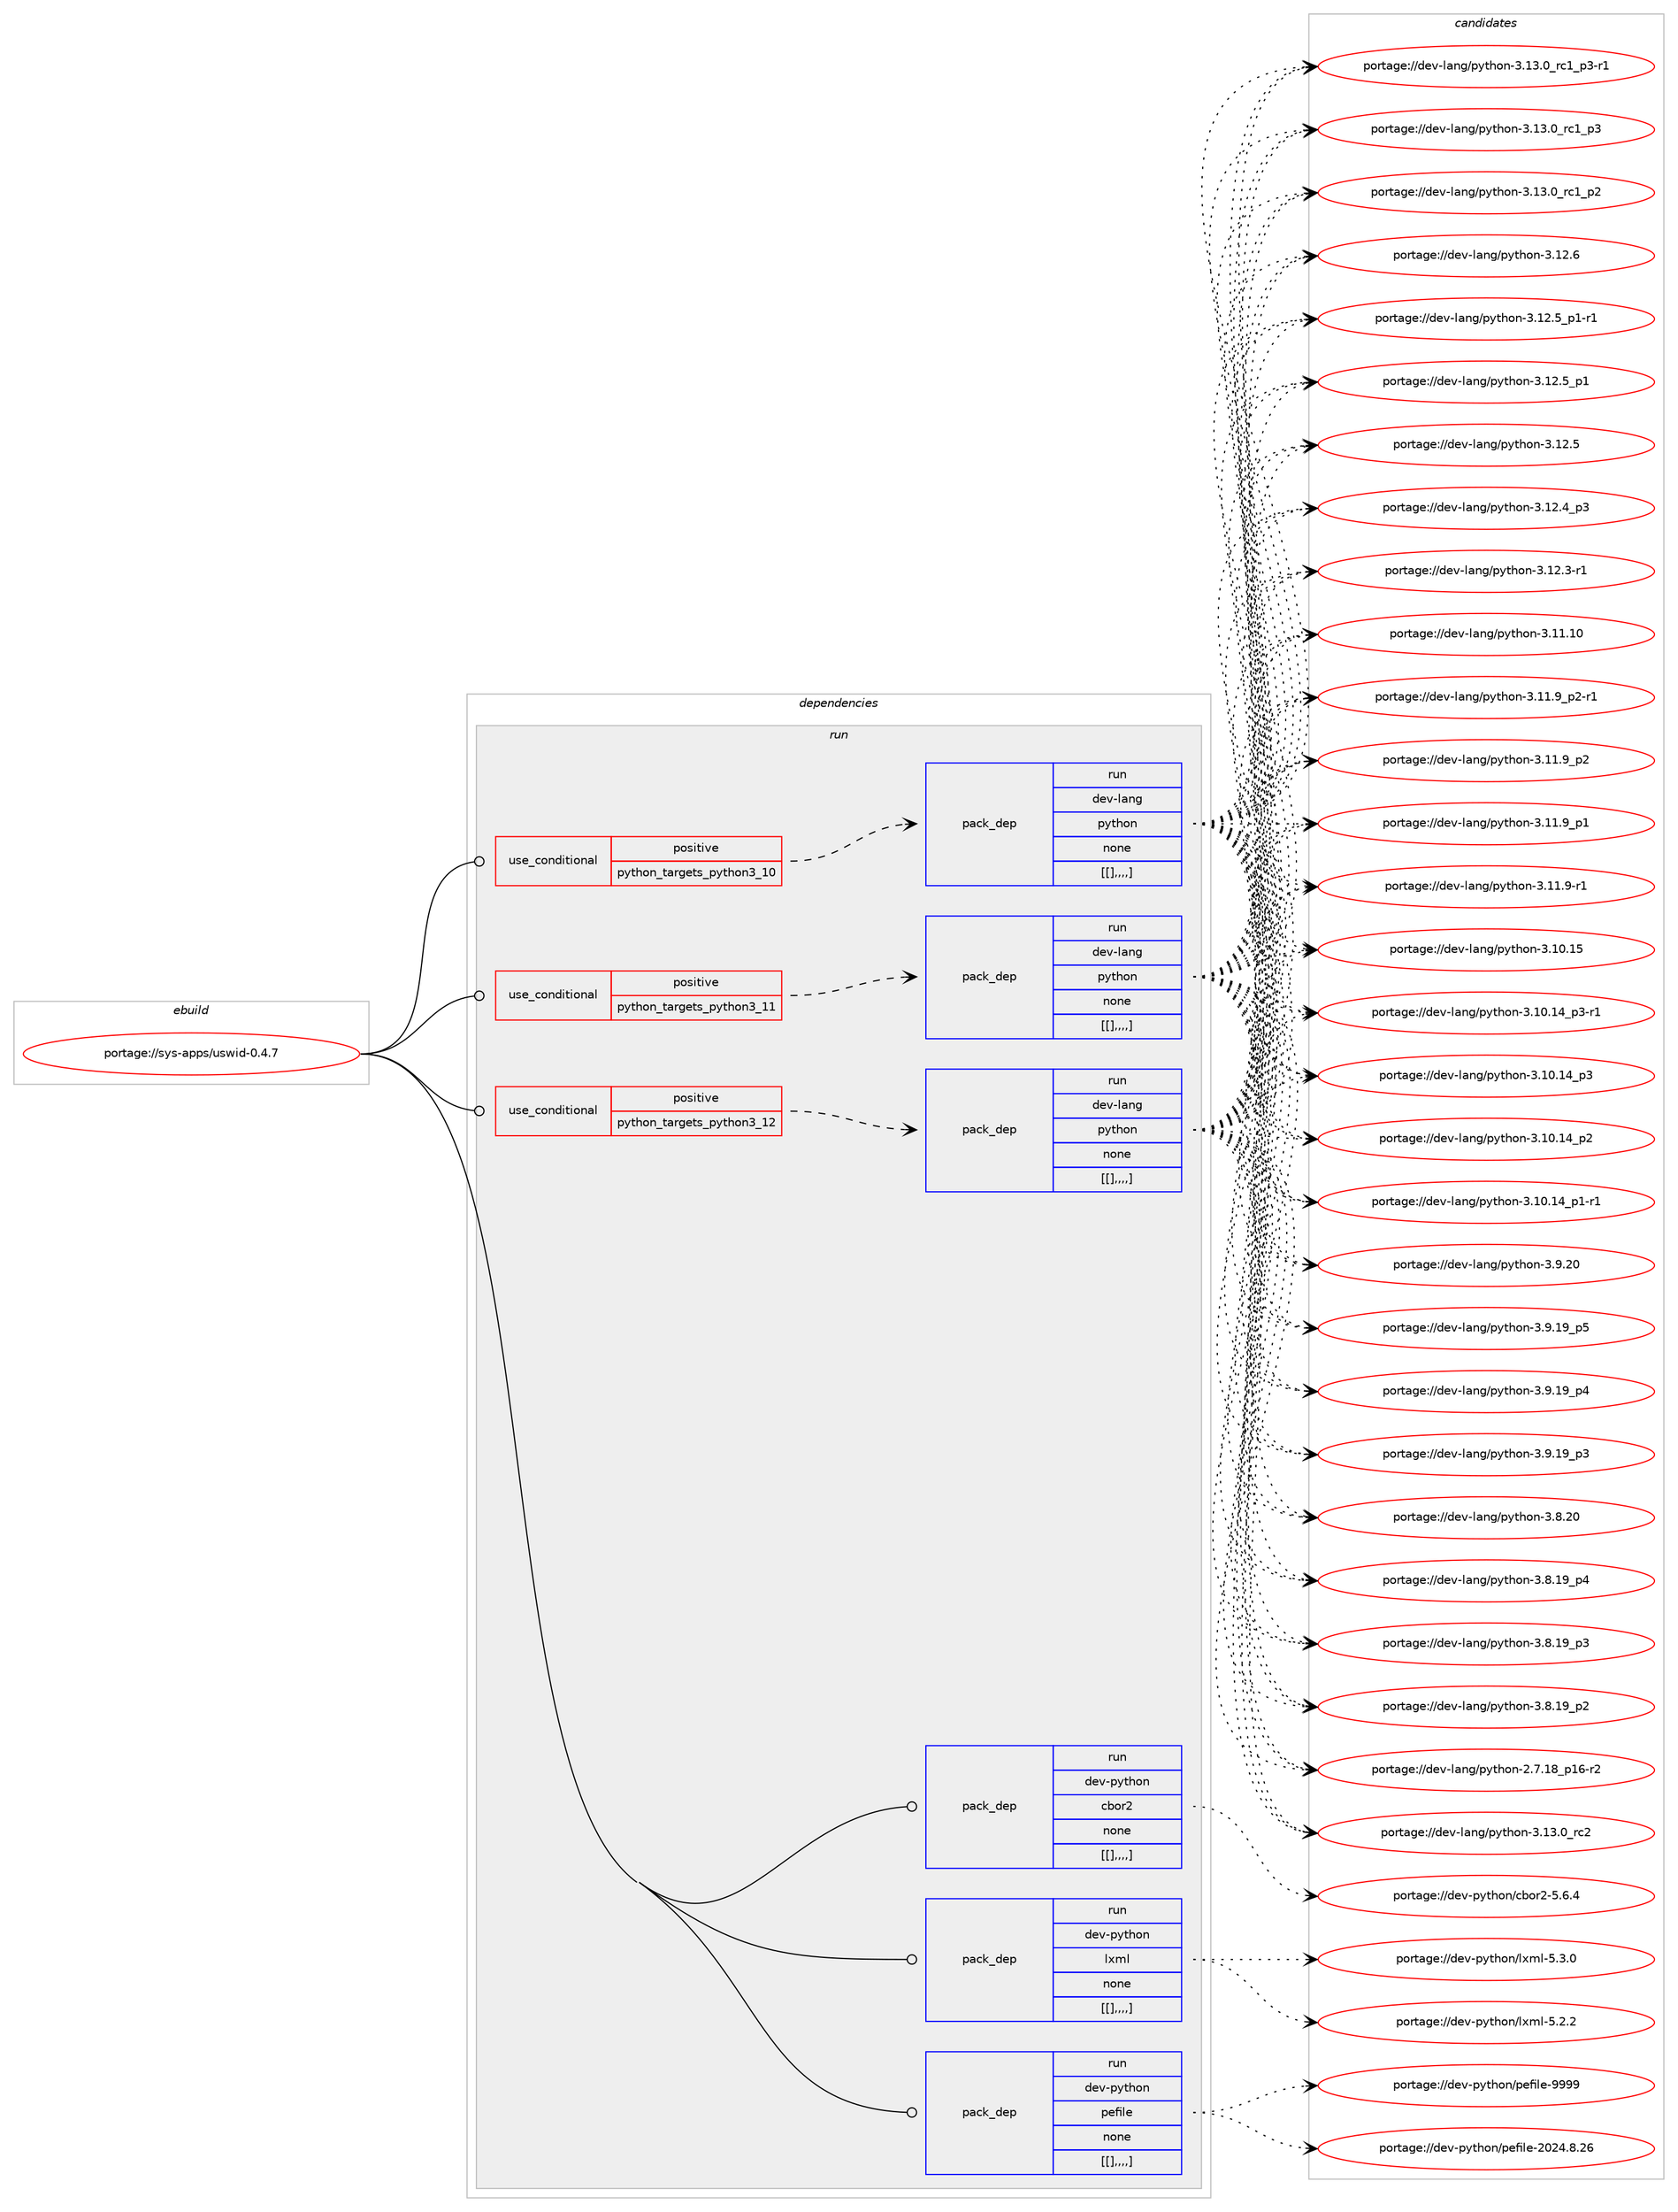 digraph prolog {

# *************
# Graph options
# *************

newrank=true;
concentrate=true;
compound=true;
graph [rankdir=LR,fontname=Helvetica,fontsize=10,ranksep=1.5];#, ranksep=2.5, nodesep=0.2];
edge  [arrowhead=vee];
node  [fontname=Helvetica,fontsize=10];

# **********
# The ebuild
# **********

subgraph cluster_leftcol {
color=gray;
label=<<i>ebuild</i>>;
id [label="portage://sys-apps/uswid-0.4.7", color=red, width=4, href="../sys-apps/uswid-0.4.7.svg"];
}

# ****************
# The dependencies
# ****************

subgraph cluster_midcol {
color=gray;
label=<<i>dependencies</i>>;
subgraph cluster_compile {
fillcolor="#eeeeee";
style=filled;
label=<<i>compile</i>>;
}
subgraph cluster_compileandrun {
fillcolor="#eeeeee";
style=filled;
label=<<i>compile and run</i>>;
}
subgraph cluster_run {
fillcolor="#eeeeee";
style=filled;
label=<<i>run</i>>;
subgraph cond117034 {
dependency442518 [label=<<TABLE BORDER="0" CELLBORDER="1" CELLSPACING="0" CELLPADDING="4"><TR><TD ROWSPAN="3" CELLPADDING="10">use_conditional</TD></TR><TR><TD>positive</TD></TR><TR><TD>python_targets_python3_10</TD></TR></TABLE>>, shape=none, color=red];
subgraph pack322424 {
dependency442519 [label=<<TABLE BORDER="0" CELLBORDER="1" CELLSPACING="0" CELLPADDING="4" WIDTH="220"><TR><TD ROWSPAN="6" CELLPADDING="30">pack_dep</TD></TR><TR><TD WIDTH="110">run</TD></TR><TR><TD>dev-lang</TD></TR><TR><TD>python</TD></TR><TR><TD>none</TD></TR><TR><TD>[[],,,,]</TD></TR></TABLE>>, shape=none, color=blue];
}
dependency442518:e -> dependency442519:w [weight=20,style="dashed",arrowhead="vee"];
}
id:e -> dependency442518:w [weight=20,style="solid",arrowhead="odot"];
subgraph cond117035 {
dependency442520 [label=<<TABLE BORDER="0" CELLBORDER="1" CELLSPACING="0" CELLPADDING="4"><TR><TD ROWSPAN="3" CELLPADDING="10">use_conditional</TD></TR><TR><TD>positive</TD></TR><TR><TD>python_targets_python3_11</TD></TR></TABLE>>, shape=none, color=red];
subgraph pack322425 {
dependency442521 [label=<<TABLE BORDER="0" CELLBORDER="1" CELLSPACING="0" CELLPADDING="4" WIDTH="220"><TR><TD ROWSPAN="6" CELLPADDING="30">pack_dep</TD></TR><TR><TD WIDTH="110">run</TD></TR><TR><TD>dev-lang</TD></TR><TR><TD>python</TD></TR><TR><TD>none</TD></TR><TR><TD>[[],,,,]</TD></TR></TABLE>>, shape=none, color=blue];
}
dependency442520:e -> dependency442521:w [weight=20,style="dashed",arrowhead="vee"];
}
id:e -> dependency442520:w [weight=20,style="solid",arrowhead="odot"];
subgraph cond117036 {
dependency442522 [label=<<TABLE BORDER="0" CELLBORDER="1" CELLSPACING="0" CELLPADDING="4"><TR><TD ROWSPAN="3" CELLPADDING="10">use_conditional</TD></TR><TR><TD>positive</TD></TR><TR><TD>python_targets_python3_12</TD></TR></TABLE>>, shape=none, color=red];
subgraph pack322426 {
dependency442523 [label=<<TABLE BORDER="0" CELLBORDER="1" CELLSPACING="0" CELLPADDING="4" WIDTH="220"><TR><TD ROWSPAN="6" CELLPADDING="30">pack_dep</TD></TR><TR><TD WIDTH="110">run</TD></TR><TR><TD>dev-lang</TD></TR><TR><TD>python</TD></TR><TR><TD>none</TD></TR><TR><TD>[[],,,,]</TD></TR></TABLE>>, shape=none, color=blue];
}
dependency442522:e -> dependency442523:w [weight=20,style="dashed",arrowhead="vee"];
}
id:e -> dependency442522:w [weight=20,style="solid",arrowhead="odot"];
subgraph pack322427 {
dependency442524 [label=<<TABLE BORDER="0" CELLBORDER="1" CELLSPACING="0" CELLPADDING="4" WIDTH="220"><TR><TD ROWSPAN="6" CELLPADDING="30">pack_dep</TD></TR><TR><TD WIDTH="110">run</TD></TR><TR><TD>dev-python</TD></TR><TR><TD>cbor2</TD></TR><TR><TD>none</TD></TR><TR><TD>[[],,,,]</TD></TR></TABLE>>, shape=none, color=blue];
}
id:e -> dependency442524:w [weight=20,style="solid",arrowhead="odot"];
subgraph pack322428 {
dependency442525 [label=<<TABLE BORDER="0" CELLBORDER="1" CELLSPACING="0" CELLPADDING="4" WIDTH="220"><TR><TD ROWSPAN="6" CELLPADDING="30">pack_dep</TD></TR><TR><TD WIDTH="110">run</TD></TR><TR><TD>dev-python</TD></TR><TR><TD>lxml</TD></TR><TR><TD>none</TD></TR><TR><TD>[[],,,,]</TD></TR></TABLE>>, shape=none, color=blue];
}
id:e -> dependency442525:w [weight=20,style="solid",arrowhead="odot"];
subgraph pack322429 {
dependency442526 [label=<<TABLE BORDER="0" CELLBORDER="1" CELLSPACING="0" CELLPADDING="4" WIDTH="220"><TR><TD ROWSPAN="6" CELLPADDING="30">pack_dep</TD></TR><TR><TD WIDTH="110">run</TD></TR><TR><TD>dev-python</TD></TR><TR><TD>pefile</TD></TR><TR><TD>none</TD></TR><TR><TD>[[],,,,]</TD></TR></TABLE>>, shape=none, color=blue];
}
id:e -> dependency442526:w [weight=20,style="solid",arrowhead="odot"];
}
}

# **************
# The candidates
# **************

subgraph cluster_choices {
rank=same;
color=gray;
label=<<i>candidates</i>>;

subgraph choice322424 {
color=black;
nodesep=1;
choice10010111845108971101034711212111610411111045514649514648951149950 [label="portage://dev-lang/python-3.13.0_rc2", color=red, width=4,href="../dev-lang/python-3.13.0_rc2.svg"];
choice1001011184510897110103471121211161041111104551464951464895114994995112514511449 [label="portage://dev-lang/python-3.13.0_rc1_p3-r1", color=red, width=4,href="../dev-lang/python-3.13.0_rc1_p3-r1.svg"];
choice100101118451089711010347112121116104111110455146495146489511499499511251 [label="portage://dev-lang/python-3.13.0_rc1_p3", color=red, width=4,href="../dev-lang/python-3.13.0_rc1_p3.svg"];
choice100101118451089711010347112121116104111110455146495146489511499499511250 [label="portage://dev-lang/python-3.13.0_rc1_p2", color=red, width=4,href="../dev-lang/python-3.13.0_rc1_p2.svg"];
choice10010111845108971101034711212111610411111045514649504654 [label="portage://dev-lang/python-3.12.6", color=red, width=4,href="../dev-lang/python-3.12.6.svg"];
choice1001011184510897110103471121211161041111104551464950465395112494511449 [label="portage://dev-lang/python-3.12.5_p1-r1", color=red, width=4,href="../dev-lang/python-3.12.5_p1-r1.svg"];
choice100101118451089711010347112121116104111110455146495046539511249 [label="portage://dev-lang/python-3.12.5_p1", color=red, width=4,href="../dev-lang/python-3.12.5_p1.svg"];
choice10010111845108971101034711212111610411111045514649504653 [label="portage://dev-lang/python-3.12.5", color=red, width=4,href="../dev-lang/python-3.12.5.svg"];
choice100101118451089711010347112121116104111110455146495046529511251 [label="portage://dev-lang/python-3.12.4_p3", color=red, width=4,href="../dev-lang/python-3.12.4_p3.svg"];
choice100101118451089711010347112121116104111110455146495046514511449 [label="portage://dev-lang/python-3.12.3-r1", color=red, width=4,href="../dev-lang/python-3.12.3-r1.svg"];
choice1001011184510897110103471121211161041111104551464949464948 [label="portage://dev-lang/python-3.11.10", color=red, width=4,href="../dev-lang/python-3.11.10.svg"];
choice1001011184510897110103471121211161041111104551464949465795112504511449 [label="portage://dev-lang/python-3.11.9_p2-r1", color=red, width=4,href="../dev-lang/python-3.11.9_p2-r1.svg"];
choice100101118451089711010347112121116104111110455146494946579511250 [label="portage://dev-lang/python-3.11.9_p2", color=red, width=4,href="../dev-lang/python-3.11.9_p2.svg"];
choice100101118451089711010347112121116104111110455146494946579511249 [label="portage://dev-lang/python-3.11.9_p1", color=red, width=4,href="../dev-lang/python-3.11.9_p1.svg"];
choice100101118451089711010347112121116104111110455146494946574511449 [label="portage://dev-lang/python-3.11.9-r1", color=red, width=4,href="../dev-lang/python-3.11.9-r1.svg"];
choice1001011184510897110103471121211161041111104551464948464953 [label="portage://dev-lang/python-3.10.15", color=red, width=4,href="../dev-lang/python-3.10.15.svg"];
choice100101118451089711010347112121116104111110455146494846495295112514511449 [label="portage://dev-lang/python-3.10.14_p3-r1", color=red, width=4,href="../dev-lang/python-3.10.14_p3-r1.svg"];
choice10010111845108971101034711212111610411111045514649484649529511251 [label="portage://dev-lang/python-3.10.14_p3", color=red, width=4,href="../dev-lang/python-3.10.14_p3.svg"];
choice10010111845108971101034711212111610411111045514649484649529511250 [label="portage://dev-lang/python-3.10.14_p2", color=red, width=4,href="../dev-lang/python-3.10.14_p2.svg"];
choice100101118451089711010347112121116104111110455146494846495295112494511449 [label="portage://dev-lang/python-3.10.14_p1-r1", color=red, width=4,href="../dev-lang/python-3.10.14_p1-r1.svg"];
choice10010111845108971101034711212111610411111045514657465048 [label="portage://dev-lang/python-3.9.20", color=red, width=4,href="../dev-lang/python-3.9.20.svg"];
choice100101118451089711010347112121116104111110455146574649579511253 [label="portage://dev-lang/python-3.9.19_p5", color=red, width=4,href="../dev-lang/python-3.9.19_p5.svg"];
choice100101118451089711010347112121116104111110455146574649579511252 [label="portage://dev-lang/python-3.9.19_p4", color=red, width=4,href="../dev-lang/python-3.9.19_p4.svg"];
choice100101118451089711010347112121116104111110455146574649579511251 [label="portage://dev-lang/python-3.9.19_p3", color=red, width=4,href="../dev-lang/python-3.9.19_p3.svg"];
choice10010111845108971101034711212111610411111045514656465048 [label="portage://dev-lang/python-3.8.20", color=red, width=4,href="../dev-lang/python-3.8.20.svg"];
choice100101118451089711010347112121116104111110455146564649579511252 [label="portage://dev-lang/python-3.8.19_p4", color=red, width=4,href="../dev-lang/python-3.8.19_p4.svg"];
choice100101118451089711010347112121116104111110455146564649579511251 [label="portage://dev-lang/python-3.8.19_p3", color=red, width=4,href="../dev-lang/python-3.8.19_p3.svg"];
choice100101118451089711010347112121116104111110455146564649579511250 [label="portage://dev-lang/python-3.8.19_p2", color=red, width=4,href="../dev-lang/python-3.8.19_p2.svg"];
choice100101118451089711010347112121116104111110455046554649569511249544511450 [label="portage://dev-lang/python-2.7.18_p16-r2", color=red, width=4,href="../dev-lang/python-2.7.18_p16-r2.svg"];
dependency442519:e -> choice10010111845108971101034711212111610411111045514649514648951149950:w [style=dotted,weight="100"];
dependency442519:e -> choice1001011184510897110103471121211161041111104551464951464895114994995112514511449:w [style=dotted,weight="100"];
dependency442519:e -> choice100101118451089711010347112121116104111110455146495146489511499499511251:w [style=dotted,weight="100"];
dependency442519:e -> choice100101118451089711010347112121116104111110455146495146489511499499511250:w [style=dotted,weight="100"];
dependency442519:e -> choice10010111845108971101034711212111610411111045514649504654:w [style=dotted,weight="100"];
dependency442519:e -> choice1001011184510897110103471121211161041111104551464950465395112494511449:w [style=dotted,weight="100"];
dependency442519:e -> choice100101118451089711010347112121116104111110455146495046539511249:w [style=dotted,weight="100"];
dependency442519:e -> choice10010111845108971101034711212111610411111045514649504653:w [style=dotted,weight="100"];
dependency442519:e -> choice100101118451089711010347112121116104111110455146495046529511251:w [style=dotted,weight="100"];
dependency442519:e -> choice100101118451089711010347112121116104111110455146495046514511449:w [style=dotted,weight="100"];
dependency442519:e -> choice1001011184510897110103471121211161041111104551464949464948:w [style=dotted,weight="100"];
dependency442519:e -> choice1001011184510897110103471121211161041111104551464949465795112504511449:w [style=dotted,weight="100"];
dependency442519:e -> choice100101118451089711010347112121116104111110455146494946579511250:w [style=dotted,weight="100"];
dependency442519:e -> choice100101118451089711010347112121116104111110455146494946579511249:w [style=dotted,weight="100"];
dependency442519:e -> choice100101118451089711010347112121116104111110455146494946574511449:w [style=dotted,weight="100"];
dependency442519:e -> choice1001011184510897110103471121211161041111104551464948464953:w [style=dotted,weight="100"];
dependency442519:e -> choice100101118451089711010347112121116104111110455146494846495295112514511449:w [style=dotted,weight="100"];
dependency442519:e -> choice10010111845108971101034711212111610411111045514649484649529511251:w [style=dotted,weight="100"];
dependency442519:e -> choice10010111845108971101034711212111610411111045514649484649529511250:w [style=dotted,weight="100"];
dependency442519:e -> choice100101118451089711010347112121116104111110455146494846495295112494511449:w [style=dotted,weight="100"];
dependency442519:e -> choice10010111845108971101034711212111610411111045514657465048:w [style=dotted,weight="100"];
dependency442519:e -> choice100101118451089711010347112121116104111110455146574649579511253:w [style=dotted,weight="100"];
dependency442519:e -> choice100101118451089711010347112121116104111110455146574649579511252:w [style=dotted,weight="100"];
dependency442519:e -> choice100101118451089711010347112121116104111110455146574649579511251:w [style=dotted,weight="100"];
dependency442519:e -> choice10010111845108971101034711212111610411111045514656465048:w [style=dotted,weight="100"];
dependency442519:e -> choice100101118451089711010347112121116104111110455146564649579511252:w [style=dotted,weight="100"];
dependency442519:e -> choice100101118451089711010347112121116104111110455146564649579511251:w [style=dotted,weight="100"];
dependency442519:e -> choice100101118451089711010347112121116104111110455146564649579511250:w [style=dotted,weight="100"];
dependency442519:e -> choice100101118451089711010347112121116104111110455046554649569511249544511450:w [style=dotted,weight="100"];
}
subgraph choice322425 {
color=black;
nodesep=1;
choice10010111845108971101034711212111610411111045514649514648951149950 [label="portage://dev-lang/python-3.13.0_rc2", color=red, width=4,href="../dev-lang/python-3.13.0_rc2.svg"];
choice1001011184510897110103471121211161041111104551464951464895114994995112514511449 [label="portage://dev-lang/python-3.13.0_rc1_p3-r1", color=red, width=4,href="../dev-lang/python-3.13.0_rc1_p3-r1.svg"];
choice100101118451089711010347112121116104111110455146495146489511499499511251 [label="portage://dev-lang/python-3.13.0_rc1_p3", color=red, width=4,href="../dev-lang/python-3.13.0_rc1_p3.svg"];
choice100101118451089711010347112121116104111110455146495146489511499499511250 [label="portage://dev-lang/python-3.13.0_rc1_p2", color=red, width=4,href="../dev-lang/python-3.13.0_rc1_p2.svg"];
choice10010111845108971101034711212111610411111045514649504654 [label="portage://dev-lang/python-3.12.6", color=red, width=4,href="../dev-lang/python-3.12.6.svg"];
choice1001011184510897110103471121211161041111104551464950465395112494511449 [label="portage://dev-lang/python-3.12.5_p1-r1", color=red, width=4,href="../dev-lang/python-3.12.5_p1-r1.svg"];
choice100101118451089711010347112121116104111110455146495046539511249 [label="portage://dev-lang/python-3.12.5_p1", color=red, width=4,href="../dev-lang/python-3.12.5_p1.svg"];
choice10010111845108971101034711212111610411111045514649504653 [label="portage://dev-lang/python-3.12.5", color=red, width=4,href="../dev-lang/python-3.12.5.svg"];
choice100101118451089711010347112121116104111110455146495046529511251 [label="portage://dev-lang/python-3.12.4_p3", color=red, width=4,href="../dev-lang/python-3.12.4_p3.svg"];
choice100101118451089711010347112121116104111110455146495046514511449 [label="portage://dev-lang/python-3.12.3-r1", color=red, width=4,href="../dev-lang/python-3.12.3-r1.svg"];
choice1001011184510897110103471121211161041111104551464949464948 [label="portage://dev-lang/python-3.11.10", color=red, width=4,href="../dev-lang/python-3.11.10.svg"];
choice1001011184510897110103471121211161041111104551464949465795112504511449 [label="portage://dev-lang/python-3.11.9_p2-r1", color=red, width=4,href="../dev-lang/python-3.11.9_p2-r1.svg"];
choice100101118451089711010347112121116104111110455146494946579511250 [label="portage://dev-lang/python-3.11.9_p2", color=red, width=4,href="../dev-lang/python-3.11.9_p2.svg"];
choice100101118451089711010347112121116104111110455146494946579511249 [label="portage://dev-lang/python-3.11.9_p1", color=red, width=4,href="../dev-lang/python-3.11.9_p1.svg"];
choice100101118451089711010347112121116104111110455146494946574511449 [label="portage://dev-lang/python-3.11.9-r1", color=red, width=4,href="../dev-lang/python-3.11.9-r1.svg"];
choice1001011184510897110103471121211161041111104551464948464953 [label="portage://dev-lang/python-3.10.15", color=red, width=4,href="../dev-lang/python-3.10.15.svg"];
choice100101118451089711010347112121116104111110455146494846495295112514511449 [label="portage://dev-lang/python-3.10.14_p3-r1", color=red, width=4,href="../dev-lang/python-3.10.14_p3-r1.svg"];
choice10010111845108971101034711212111610411111045514649484649529511251 [label="portage://dev-lang/python-3.10.14_p3", color=red, width=4,href="../dev-lang/python-3.10.14_p3.svg"];
choice10010111845108971101034711212111610411111045514649484649529511250 [label="portage://dev-lang/python-3.10.14_p2", color=red, width=4,href="../dev-lang/python-3.10.14_p2.svg"];
choice100101118451089711010347112121116104111110455146494846495295112494511449 [label="portage://dev-lang/python-3.10.14_p1-r1", color=red, width=4,href="../dev-lang/python-3.10.14_p1-r1.svg"];
choice10010111845108971101034711212111610411111045514657465048 [label="portage://dev-lang/python-3.9.20", color=red, width=4,href="../dev-lang/python-3.9.20.svg"];
choice100101118451089711010347112121116104111110455146574649579511253 [label="portage://dev-lang/python-3.9.19_p5", color=red, width=4,href="../dev-lang/python-3.9.19_p5.svg"];
choice100101118451089711010347112121116104111110455146574649579511252 [label="portage://dev-lang/python-3.9.19_p4", color=red, width=4,href="../dev-lang/python-3.9.19_p4.svg"];
choice100101118451089711010347112121116104111110455146574649579511251 [label="portage://dev-lang/python-3.9.19_p3", color=red, width=4,href="../dev-lang/python-3.9.19_p3.svg"];
choice10010111845108971101034711212111610411111045514656465048 [label="portage://dev-lang/python-3.8.20", color=red, width=4,href="../dev-lang/python-3.8.20.svg"];
choice100101118451089711010347112121116104111110455146564649579511252 [label="portage://dev-lang/python-3.8.19_p4", color=red, width=4,href="../dev-lang/python-3.8.19_p4.svg"];
choice100101118451089711010347112121116104111110455146564649579511251 [label="portage://dev-lang/python-3.8.19_p3", color=red, width=4,href="../dev-lang/python-3.8.19_p3.svg"];
choice100101118451089711010347112121116104111110455146564649579511250 [label="portage://dev-lang/python-3.8.19_p2", color=red, width=4,href="../dev-lang/python-3.8.19_p2.svg"];
choice100101118451089711010347112121116104111110455046554649569511249544511450 [label="portage://dev-lang/python-2.7.18_p16-r2", color=red, width=4,href="../dev-lang/python-2.7.18_p16-r2.svg"];
dependency442521:e -> choice10010111845108971101034711212111610411111045514649514648951149950:w [style=dotted,weight="100"];
dependency442521:e -> choice1001011184510897110103471121211161041111104551464951464895114994995112514511449:w [style=dotted,weight="100"];
dependency442521:e -> choice100101118451089711010347112121116104111110455146495146489511499499511251:w [style=dotted,weight="100"];
dependency442521:e -> choice100101118451089711010347112121116104111110455146495146489511499499511250:w [style=dotted,weight="100"];
dependency442521:e -> choice10010111845108971101034711212111610411111045514649504654:w [style=dotted,weight="100"];
dependency442521:e -> choice1001011184510897110103471121211161041111104551464950465395112494511449:w [style=dotted,weight="100"];
dependency442521:e -> choice100101118451089711010347112121116104111110455146495046539511249:w [style=dotted,weight="100"];
dependency442521:e -> choice10010111845108971101034711212111610411111045514649504653:w [style=dotted,weight="100"];
dependency442521:e -> choice100101118451089711010347112121116104111110455146495046529511251:w [style=dotted,weight="100"];
dependency442521:e -> choice100101118451089711010347112121116104111110455146495046514511449:w [style=dotted,weight="100"];
dependency442521:e -> choice1001011184510897110103471121211161041111104551464949464948:w [style=dotted,weight="100"];
dependency442521:e -> choice1001011184510897110103471121211161041111104551464949465795112504511449:w [style=dotted,weight="100"];
dependency442521:e -> choice100101118451089711010347112121116104111110455146494946579511250:w [style=dotted,weight="100"];
dependency442521:e -> choice100101118451089711010347112121116104111110455146494946579511249:w [style=dotted,weight="100"];
dependency442521:e -> choice100101118451089711010347112121116104111110455146494946574511449:w [style=dotted,weight="100"];
dependency442521:e -> choice1001011184510897110103471121211161041111104551464948464953:w [style=dotted,weight="100"];
dependency442521:e -> choice100101118451089711010347112121116104111110455146494846495295112514511449:w [style=dotted,weight="100"];
dependency442521:e -> choice10010111845108971101034711212111610411111045514649484649529511251:w [style=dotted,weight="100"];
dependency442521:e -> choice10010111845108971101034711212111610411111045514649484649529511250:w [style=dotted,weight="100"];
dependency442521:e -> choice100101118451089711010347112121116104111110455146494846495295112494511449:w [style=dotted,weight="100"];
dependency442521:e -> choice10010111845108971101034711212111610411111045514657465048:w [style=dotted,weight="100"];
dependency442521:e -> choice100101118451089711010347112121116104111110455146574649579511253:w [style=dotted,weight="100"];
dependency442521:e -> choice100101118451089711010347112121116104111110455146574649579511252:w [style=dotted,weight="100"];
dependency442521:e -> choice100101118451089711010347112121116104111110455146574649579511251:w [style=dotted,weight="100"];
dependency442521:e -> choice10010111845108971101034711212111610411111045514656465048:w [style=dotted,weight="100"];
dependency442521:e -> choice100101118451089711010347112121116104111110455146564649579511252:w [style=dotted,weight="100"];
dependency442521:e -> choice100101118451089711010347112121116104111110455146564649579511251:w [style=dotted,weight="100"];
dependency442521:e -> choice100101118451089711010347112121116104111110455146564649579511250:w [style=dotted,weight="100"];
dependency442521:e -> choice100101118451089711010347112121116104111110455046554649569511249544511450:w [style=dotted,weight="100"];
}
subgraph choice322426 {
color=black;
nodesep=1;
choice10010111845108971101034711212111610411111045514649514648951149950 [label="portage://dev-lang/python-3.13.0_rc2", color=red, width=4,href="../dev-lang/python-3.13.0_rc2.svg"];
choice1001011184510897110103471121211161041111104551464951464895114994995112514511449 [label="portage://dev-lang/python-3.13.0_rc1_p3-r1", color=red, width=4,href="../dev-lang/python-3.13.0_rc1_p3-r1.svg"];
choice100101118451089711010347112121116104111110455146495146489511499499511251 [label="portage://dev-lang/python-3.13.0_rc1_p3", color=red, width=4,href="../dev-lang/python-3.13.0_rc1_p3.svg"];
choice100101118451089711010347112121116104111110455146495146489511499499511250 [label="portage://dev-lang/python-3.13.0_rc1_p2", color=red, width=4,href="../dev-lang/python-3.13.0_rc1_p2.svg"];
choice10010111845108971101034711212111610411111045514649504654 [label="portage://dev-lang/python-3.12.6", color=red, width=4,href="../dev-lang/python-3.12.6.svg"];
choice1001011184510897110103471121211161041111104551464950465395112494511449 [label="portage://dev-lang/python-3.12.5_p1-r1", color=red, width=4,href="../dev-lang/python-3.12.5_p1-r1.svg"];
choice100101118451089711010347112121116104111110455146495046539511249 [label="portage://dev-lang/python-3.12.5_p1", color=red, width=4,href="../dev-lang/python-3.12.5_p1.svg"];
choice10010111845108971101034711212111610411111045514649504653 [label="portage://dev-lang/python-3.12.5", color=red, width=4,href="../dev-lang/python-3.12.5.svg"];
choice100101118451089711010347112121116104111110455146495046529511251 [label="portage://dev-lang/python-3.12.4_p3", color=red, width=4,href="../dev-lang/python-3.12.4_p3.svg"];
choice100101118451089711010347112121116104111110455146495046514511449 [label="portage://dev-lang/python-3.12.3-r1", color=red, width=4,href="../dev-lang/python-3.12.3-r1.svg"];
choice1001011184510897110103471121211161041111104551464949464948 [label="portage://dev-lang/python-3.11.10", color=red, width=4,href="../dev-lang/python-3.11.10.svg"];
choice1001011184510897110103471121211161041111104551464949465795112504511449 [label="portage://dev-lang/python-3.11.9_p2-r1", color=red, width=4,href="../dev-lang/python-3.11.9_p2-r1.svg"];
choice100101118451089711010347112121116104111110455146494946579511250 [label="portage://dev-lang/python-3.11.9_p2", color=red, width=4,href="../dev-lang/python-3.11.9_p2.svg"];
choice100101118451089711010347112121116104111110455146494946579511249 [label="portage://dev-lang/python-3.11.9_p1", color=red, width=4,href="../dev-lang/python-3.11.9_p1.svg"];
choice100101118451089711010347112121116104111110455146494946574511449 [label="portage://dev-lang/python-3.11.9-r1", color=red, width=4,href="../dev-lang/python-3.11.9-r1.svg"];
choice1001011184510897110103471121211161041111104551464948464953 [label="portage://dev-lang/python-3.10.15", color=red, width=4,href="../dev-lang/python-3.10.15.svg"];
choice100101118451089711010347112121116104111110455146494846495295112514511449 [label="portage://dev-lang/python-3.10.14_p3-r1", color=red, width=4,href="../dev-lang/python-3.10.14_p3-r1.svg"];
choice10010111845108971101034711212111610411111045514649484649529511251 [label="portage://dev-lang/python-3.10.14_p3", color=red, width=4,href="../dev-lang/python-3.10.14_p3.svg"];
choice10010111845108971101034711212111610411111045514649484649529511250 [label="portage://dev-lang/python-3.10.14_p2", color=red, width=4,href="../dev-lang/python-3.10.14_p2.svg"];
choice100101118451089711010347112121116104111110455146494846495295112494511449 [label="portage://dev-lang/python-3.10.14_p1-r1", color=red, width=4,href="../dev-lang/python-3.10.14_p1-r1.svg"];
choice10010111845108971101034711212111610411111045514657465048 [label="portage://dev-lang/python-3.9.20", color=red, width=4,href="../dev-lang/python-3.9.20.svg"];
choice100101118451089711010347112121116104111110455146574649579511253 [label="portage://dev-lang/python-3.9.19_p5", color=red, width=4,href="../dev-lang/python-3.9.19_p5.svg"];
choice100101118451089711010347112121116104111110455146574649579511252 [label="portage://dev-lang/python-3.9.19_p4", color=red, width=4,href="../dev-lang/python-3.9.19_p4.svg"];
choice100101118451089711010347112121116104111110455146574649579511251 [label="portage://dev-lang/python-3.9.19_p3", color=red, width=4,href="../dev-lang/python-3.9.19_p3.svg"];
choice10010111845108971101034711212111610411111045514656465048 [label="portage://dev-lang/python-3.8.20", color=red, width=4,href="../dev-lang/python-3.8.20.svg"];
choice100101118451089711010347112121116104111110455146564649579511252 [label="portage://dev-lang/python-3.8.19_p4", color=red, width=4,href="../dev-lang/python-3.8.19_p4.svg"];
choice100101118451089711010347112121116104111110455146564649579511251 [label="portage://dev-lang/python-3.8.19_p3", color=red, width=4,href="../dev-lang/python-3.8.19_p3.svg"];
choice100101118451089711010347112121116104111110455146564649579511250 [label="portage://dev-lang/python-3.8.19_p2", color=red, width=4,href="../dev-lang/python-3.8.19_p2.svg"];
choice100101118451089711010347112121116104111110455046554649569511249544511450 [label="portage://dev-lang/python-2.7.18_p16-r2", color=red, width=4,href="../dev-lang/python-2.7.18_p16-r2.svg"];
dependency442523:e -> choice10010111845108971101034711212111610411111045514649514648951149950:w [style=dotted,weight="100"];
dependency442523:e -> choice1001011184510897110103471121211161041111104551464951464895114994995112514511449:w [style=dotted,weight="100"];
dependency442523:e -> choice100101118451089711010347112121116104111110455146495146489511499499511251:w [style=dotted,weight="100"];
dependency442523:e -> choice100101118451089711010347112121116104111110455146495146489511499499511250:w [style=dotted,weight="100"];
dependency442523:e -> choice10010111845108971101034711212111610411111045514649504654:w [style=dotted,weight="100"];
dependency442523:e -> choice1001011184510897110103471121211161041111104551464950465395112494511449:w [style=dotted,weight="100"];
dependency442523:e -> choice100101118451089711010347112121116104111110455146495046539511249:w [style=dotted,weight="100"];
dependency442523:e -> choice10010111845108971101034711212111610411111045514649504653:w [style=dotted,weight="100"];
dependency442523:e -> choice100101118451089711010347112121116104111110455146495046529511251:w [style=dotted,weight="100"];
dependency442523:e -> choice100101118451089711010347112121116104111110455146495046514511449:w [style=dotted,weight="100"];
dependency442523:e -> choice1001011184510897110103471121211161041111104551464949464948:w [style=dotted,weight="100"];
dependency442523:e -> choice1001011184510897110103471121211161041111104551464949465795112504511449:w [style=dotted,weight="100"];
dependency442523:e -> choice100101118451089711010347112121116104111110455146494946579511250:w [style=dotted,weight="100"];
dependency442523:e -> choice100101118451089711010347112121116104111110455146494946579511249:w [style=dotted,weight="100"];
dependency442523:e -> choice100101118451089711010347112121116104111110455146494946574511449:w [style=dotted,weight="100"];
dependency442523:e -> choice1001011184510897110103471121211161041111104551464948464953:w [style=dotted,weight="100"];
dependency442523:e -> choice100101118451089711010347112121116104111110455146494846495295112514511449:w [style=dotted,weight="100"];
dependency442523:e -> choice10010111845108971101034711212111610411111045514649484649529511251:w [style=dotted,weight="100"];
dependency442523:e -> choice10010111845108971101034711212111610411111045514649484649529511250:w [style=dotted,weight="100"];
dependency442523:e -> choice100101118451089711010347112121116104111110455146494846495295112494511449:w [style=dotted,weight="100"];
dependency442523:e -> choice10010111845108971101034711212111610411111045514657465048:w [style=dotted,weight="100"];
dependency442523:e -> choice100101118451089711010347112121116104111110455146574649579511253:w [style=dotted,weight="100"];
dependency442523:e -> choice100101118451089711010347112121116104111110455146574649579511252:w [style=dotted,weight="100"];
dependency442523:e -> choice100101118451089711010347112121116104111110455146574649579511251:w [style=dotted,weight="100"];
dependency442523:e -> choice10010111845108971101034711212111610411111045514656465048:w [style=dotted,weight="100"];
dependency442523:e -> choice100101118451089711010347112121116104111110455146564649579511252:w [style=dotted,weight="100"];
dependency442523:e -> choice100101118451089711010347112121116104111110455146564649579511251:w [style=dotted,weight="100"];
dependency442523:e -> choice100101118451089711010347112121116104111110455146564649579511250:w [style=dotted,weight="100"];
dependency442523:e -> choice100101118451089711010347112121116104111110455046554649569511249544511450:w [style=dotted,weight="100"];
}
subgraph choice322427 {
color=black;
nodesep=1;
choice1001011184511212111610411111047999811111450455346544652 [label="portage://dev-python/cbor2-5.6.4", color=red, width=4,href="../dev-python/cbor2-5.6.4.svg"];
dependency442524:e -> choice1001011184511212111610411111047999811111450455346544652:w [style=dotted,weight="100"];
}
subgraph choice322428 {
color=black;
nodesep=1;
choice1001011184511212111610411111047108120109108455346514648 [label="portage://dev-python/lxml-5.3.0", color=red, width=4,href="../dev-python/lxml-5.3.0.svg"];
choice1001011184511212111610411111047108120109108455346504650 [label="portage://dev-python/lxml-5.2.2", color=red, width=4,href="../dev-python/lxml-5.2.2.svg"];
dependency442525:e -> choice1001011184511212111610411111047108120109108455346514648:w [style=dotted,weight="100"];
dependency442525:e -> choice1001011184511212111610411111047108120109108455346504650:w [style=dotted,weight="100"];
}
subgraph choice322429 {
color=black;
nodesep=1;
choice10010111845112121116104111110471121011021051081014557575757 [label="portage://dev-python/pefile-9999", color=red, width=4,href="../dev-python/pefile-9999.svg"];
choice100101118451121211161041111104711210110210510810145504850524656465054 [label="portage://dev-python/pefile-2024.8.26", color=red, width=4,href="../dev-python/pefile-2024.8.26.svg"];
dependency442526:e -> choice10010111845112121116104111110471121011021051081014557575757:w [style=dotted,weight="100"];
dependency442526:e -> choice100101118451121211161041111104711210110210510810145504850524656465054:w [style=dotted,weight="100"];
}
}

}
